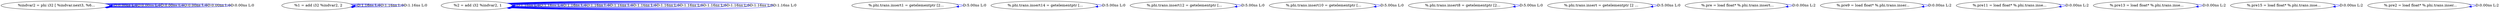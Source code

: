 digraph {
Node0x41d9190[label="  %indvar2 = phi i32 [ %indvar.next3, %6..."];
Node0x41d9190 -> Node0x41d9190[label="D:0.00ns L:0",color=blue];
Node0x41d9190 -> Node0x41d9190[label="D:0.00ns L:0",color=blue];
Node0x41d9190 -> Node0x41d9190[label="D:0.00ns L:0",color=blue];
Node0x41d9190 -> Node0x41d9190[label="D:0.00ns L:0",color=blue];
Node0x41d9190 -> Node0x41d9190[label="D:0.00ns L:0",color=blue];
Node0x41d9190 -> Node0x41d9190[label="D:0.00ns L:0",color=blue];
Node0x41d9270[label="  %1 = add i32 %indvar2, 2"];
Node0x41d9270 -> Node0x41d9270[label="D:1.16ns L:0",color=blue];
Node0x41d9270 -> Node0x41d9270[label="D:1.16ns L:0",color=blue];
Node0x41d9270 -> Node0x41d9270[label="D:1.16ns L:0",color=blue];
Node0x41d93e0[label="  %2 = add i32 %indvar2, 1"];
Node0x41d93e0 -> Node0x41d93e0[label="D:1.16ns L:0",color=blue];
Node0x41d93e0 -> Node0x41d93e0[label="D:1.16ns L:0",color=blue];
Node0x41d93e0 -> Node0x41d93e0[label="D:1.16ns L:0",color=blue];
Node0x41d93e0 -> Node0x41d93e0[label="D:1.16ns L:0",color=blue];
Node0x41d93e0 -> Node0x41d93e0[label="D:1.16ns L:0",color=blue];
Node0x41d93e0 -> Node0x41d93e0[label="D:1.16ns L:0",color=blue];
Node0x41d93e0 -> Node0x41d93e0[label="D:1.16ns L:0",color=blue];
Node0x41d93e0 -> Node0x41d93e0[label="D:1.16ns L:0",color=blue];
Node0x41d93e0 -> Node0x41d93e0[label="D:1.16ns L:0",color=blue];
Node0x41d93e0 -> Node0x41d93e0[label="D:1.16ns L:0",color=blue];
Node0x41d93e0 -> Node0x41d93e0[label="D:1.16ns L:0",color=blue];
Node0x41d93e0 -> Node0x41d93e0[label="D:1.16ns L:0",color=blue];
Node0x41d94c0[label="  %.phi.trans.insert1 = getelementptr [2..."];
Node0x41d94c0 -> Node0x41d94c0[label="D:5.00ns L:0",color=blue];
Node0x41d9660[label="  %.phi.trans.insert14 = getelementptr [..."];
Node0x41d9660 -> Node0x41d9660[label="D:5.00ns L:0",color=blue];
Node0x41d9740[label="  %.phi.trans.insert12 = getelementptr [..."];
Node0x41d9740 -> Node0x41d9740[label="D:5.00ns L:0",color=blue];
Node0x41d9820[label="  %.phi.trans.insert10 = getelementptr [..."];
Node0x41d9820 -> Node0x41d9820[label="D:5.00ns L:0",color=blue];
Node0x41d9900[label="  %.phi.trans.insert8 = getelementptr [2..."];
Node0x41d9900 -> Node0x41d9900[label="D:5.00ns L:0",color=blue];
Node0x41d99e0[label="  %.phi.trans.insert = getelementptr [2 ..."];
Node0x41d99e0 -> Node0x41d99e0[label="D:5.00ns L:0",color=blue];
Node0x41d9ac0[label="  %.pre = load float* %.phi.trans.insert..."];
Node0x41d9ac0 -> Node0x41d9ac0[label="D:0.00ns L:2",color=blue];
Node0x41d9ba0[label="  %.pre9 = load float* %.phi.trans.inser..."];
Node0x41d9ba0 -> Node0x41d9ba0[label="D:0.00ns L:2",color=blue];
Node0x41d9c80[label="  %.pre11 = load float* %.phi.trans.inse..."];
Node0x41d9c80 -> Node0x41d9c80[label="D:0.00ns L:2",color=blue];
Node0x41d9d60[label="  %.pre13 = load float* %.phi.trans.inse..."];
Node0x41d9d60 -> Node0x41d9d60[label="D:0.00ns L:2",color=blue];
Node0x41d9e40[label="  %.pre15 = load float* %.phi.trans.inse..."];
Node0x41d9e40 -> Node0x41d9e40[label="D:0.00ns L:2",color=blue];
Node0x41d9f20[label="  %.pre2 = load float* %.phi.trans.inser..."];
Node0x41d9f20 -> Node0x41d9f20[label="D:0.00ns L:2",color=blue];
}
